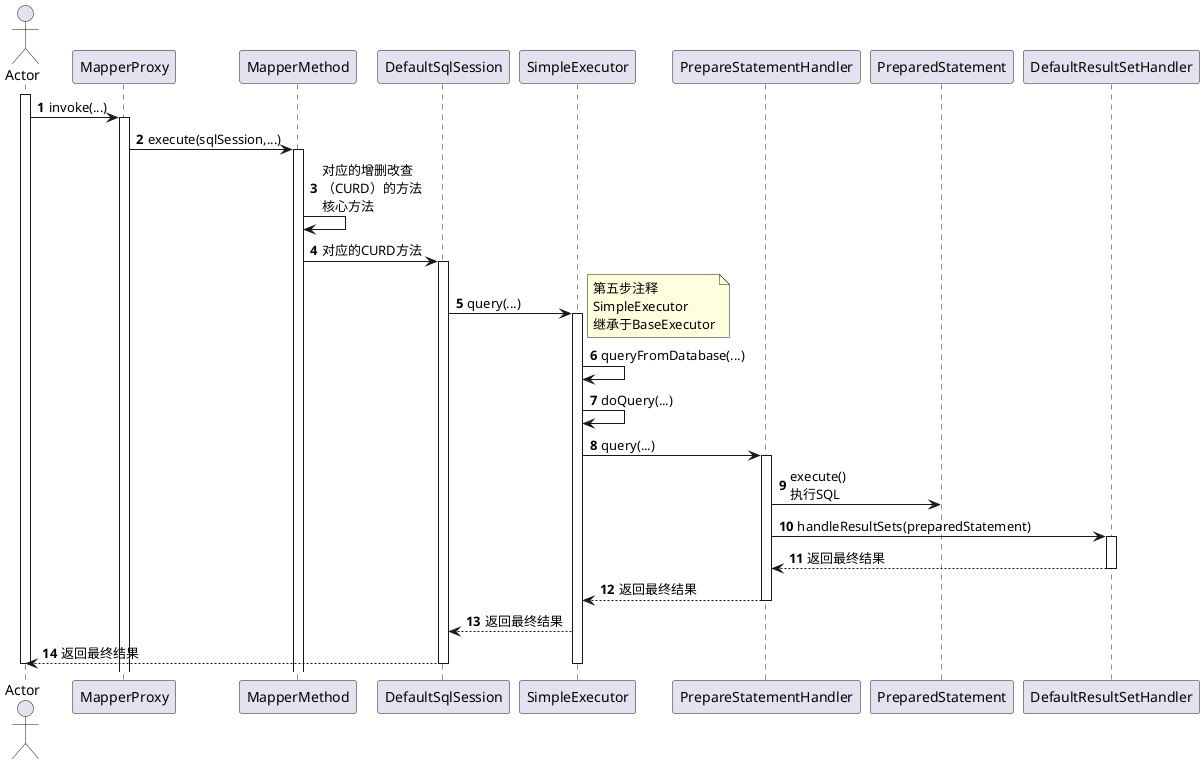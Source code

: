 @startuml
autonumber
actor Actor
activate Actor
Actor -> MapperProxy : invoke(...)
activate MapperProxy
MapperProxy -> MapperMethod : execute(sqlSession,...)
activate MapperMethod
MapperMethod -> MapperMethod : 对应的增删改查\n（CURD）的方法\n核心方法
MapperMethod -> DefaultSqlSession: 对应的CURD方法
activate DefaultSqlSession
DefaultSqlSession -> SimpleExecutor : query(...)
activate SimpleExecutor
note right :第五步注释\nSimpleExecutor\n继承于BaseExecutor
SimpleExecutor -> SimpleExecutor: queryFromDatabase(...)
SimpleExecutor -> SimpleExecutor: doQuery(...)
SimpleExecutor -> PrepareStatementHandler : query(...)
activate PrepareStatementHandler
PrepareStatementHandler -> PreparedStatement :  execute()\n执行SQL
PrepareStatementHandler -> DefaultResultSetHandler : handleResultSets(preparedStatement)
activate DefaultResultSetHandler
DefaultResultSetHandler --> PrepareStatementHandler : 返回最终结果
deactivate DefaultResultSetHandler
PrepareStatementHandler --> SimpleExecutor : 返回最终结果
deactivate PrepareStatementHandler
SimpleExecutor --> DefaultSqlSession : 返回最终结果
DefaultSqlSession -->Actor: 返回最终结果
deactivate SimpleExecutor
deactivate DefaultSqlSession
deactivate Actor
@enduml